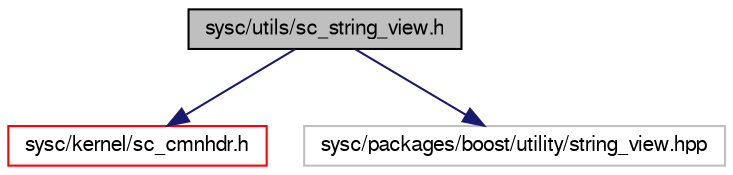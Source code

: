 digraph G
{
  edge [fontname="FreeSans",fontsize="10",labelfontname="FreeSans",labelfontsize="10"];
  node [fontname="FreeSans",fontsize="10",shape=record];
  Node1 [label="sysc/utils/sc_string_view.h",height=0.2,width=0.4,color="black", fillcolor="grey75", style="filled" fontcolor="black"];
  Node1 -> Node2 [color="midnightblue",fontsize="10",style="solid",fontname="FreeSans"];
  Node2 [label="sysc/kernel/sc_cmnhdr.h",height=0.2,width=0.4,color="red", fillcolor="white", style="filled",URL="$a00343.html"];
  Node1 -> Node3 [color="midnightblue",fontsize="10",style="solid",fontname="FreeSans"];
  Node3 [label="sysc/packages/boost/utility/string_view.hpp",height=0.2,width=0.4,color="grey75", fillcolor="white", style="filled"];
}
